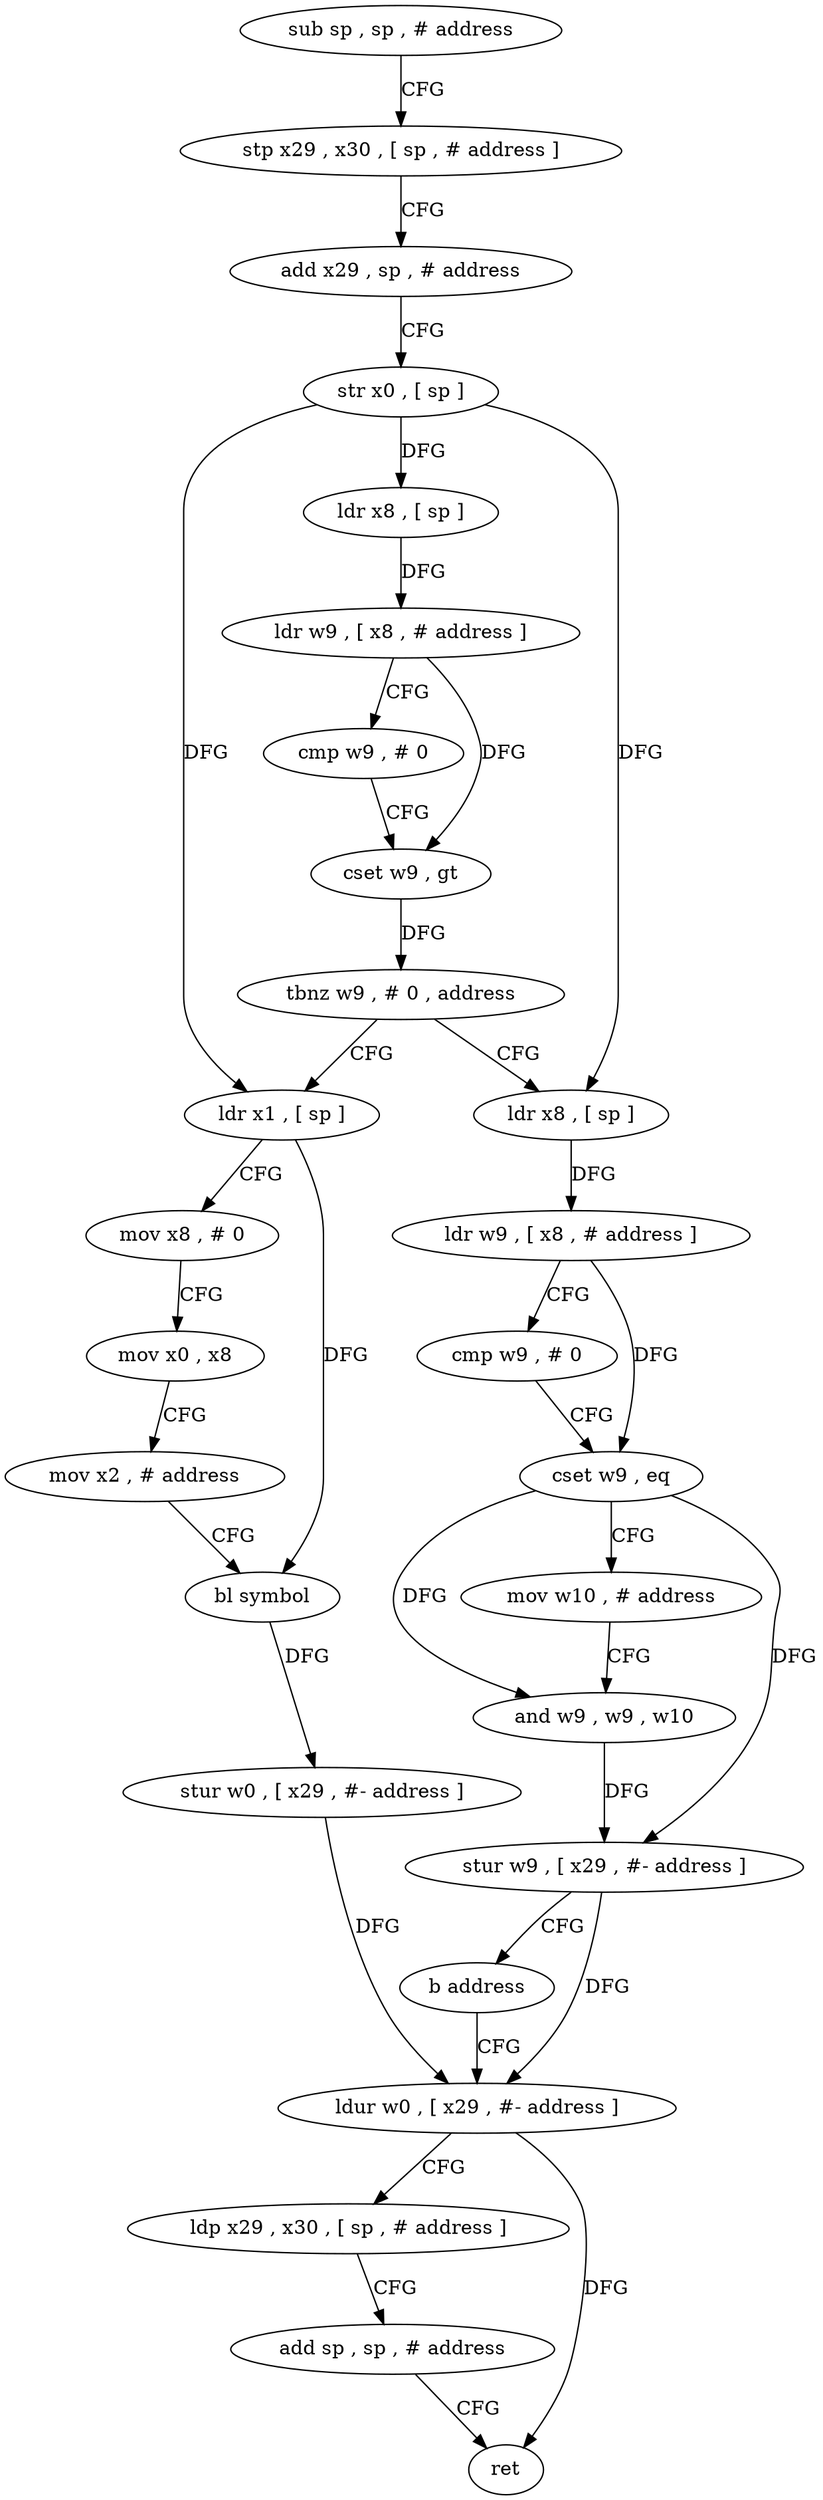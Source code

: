 digraph "func" {
"4266308" [label = "sub sp , sp , # address" ]
"4266312" [label = "stp x29 , x30 , [ sp , # address ]" ]
"4266316" [label = "add x29 , sp , # address" ]
"4266320" [label = "str x0 , [ sp ]" ]
"4266324" [label = "ldr x8 , [ sp ]" ]
"4266328" [label = "ldr w9 , [ x8 , # address ]" ]
"4266332" [label = "cmp w9 , # 0" ]
"4266336" [label = "cset w9 , gt" ]
"4266340" [label = "tbnz w9 , # 0 , address" ]
"4266376" [label = "ldr x1 , [ sp ]" ]
"4266344" [label = "ldr x8 , [ sp ]" ]
"4266380" [label = "mov x8 , # 0" ]
"4266384" [label = "mov x0 , x8" ]
"4266388" [label = "mov x2 , # address" ]
"4266392" [label = "bl symbol" ]
"4266396" [label = "stur w0 , [ x29 , #- address ]" ]
"4266400" [label = "ldur w0 , [ x29 , #- address ]" ]
"4266348" [label = "ldr w9 , [ x8 , # address ]" ]
"4266352" [label = "cmp w9 , # 0" ]
"4266356" [label = "cset w9 , eq" ]
"4266360" [label = "mov w10 , # address" ]
"4266364" [label = "and w9 , w9 , w10" ]
"4266368" [label = "stur w9 , [ x29 , #- address ]" ]
"4266372" [label = "b address" ]
"4266404" [label = "ldp x29 , x30 , [ sp , # address ]" ]
"4266408" [label = "add sp , sp , # address" ]
"4266412" [label = "ret" ]
"4266308" -> "4266312" [ label = "CFG" ]
"4266312" -> "4266316" [ label = "CFG" ]
"4266316" -> "4266320" [ label = "CFG" ]
"4266320" -> "4266324" [ label = "DFG" ]
"4266320" -> "4266376" [ label = "DFG" ]
"4266320" -> "4266344" [ label = "DFG" ]
"4266324" -> "4266328" [ label = "DFG" ]
"4266328" -> "4266332" [ label = "CFG" ]
"4266328" -> "4266336" [ label = "DFG" ]
"4266332" -> "4266336" [ label = "CFG" ]
"4266336" -> "4266340" [ label = "DFG" ]
"4266340" -> "4266376" [ label = "CFG" ]
"4266340" -> "4266344" [ label = "CFG" ]
"4266376" -> "4266380" [ label = "CFG" ]
"4266376" -> "4266392" [ label = "DFG" ]
"4266344" -> "4266348" [ label = "DFG" ]
"4266380" -> "4266384" [ label = "CFG" ]
"4266384" -> "4266388" [ label = "CFG" ]
"4266388" -> "4266392" [ label = "CFG" ]
"4266392" -> "4266396" [ label = "DFG" ]
"4266396" -> "4266400" [ label = "DFG" ]
"4266400" -> "4266404" [ label = "CFG" ]
"4266400" -> "4266412" [ label = "DFG" ]
"4266348" -> "4266352" [ label = "CFG" ]
"4266348" -> "4266356" [ label = "DFG" ]
"4266352" -> "4266356" [ label = "CFG" ]
"4266356" -> "4266360" [ label = "CFG" ]
"4266356" -> "4266364" [ label = "DFG" ]
"4266356" -> "4266368" [ label = "DFG" ]
"4266360" -> "4266364" [ label = "CFG" ]
"4266364" -> "4266368" [ label = "DFG" ]
"4266368" -> "4266372" [ label = "CFG" ]
"4266368" -> "4266400" [ label = "DFG" ]
"4266372" -> "4266400" [ label = "CFG" ]
"4266404" -> "4266408" [ label = "CFG" ]
"4266408" -> "4266412" [ label = "CFG" ]
}
